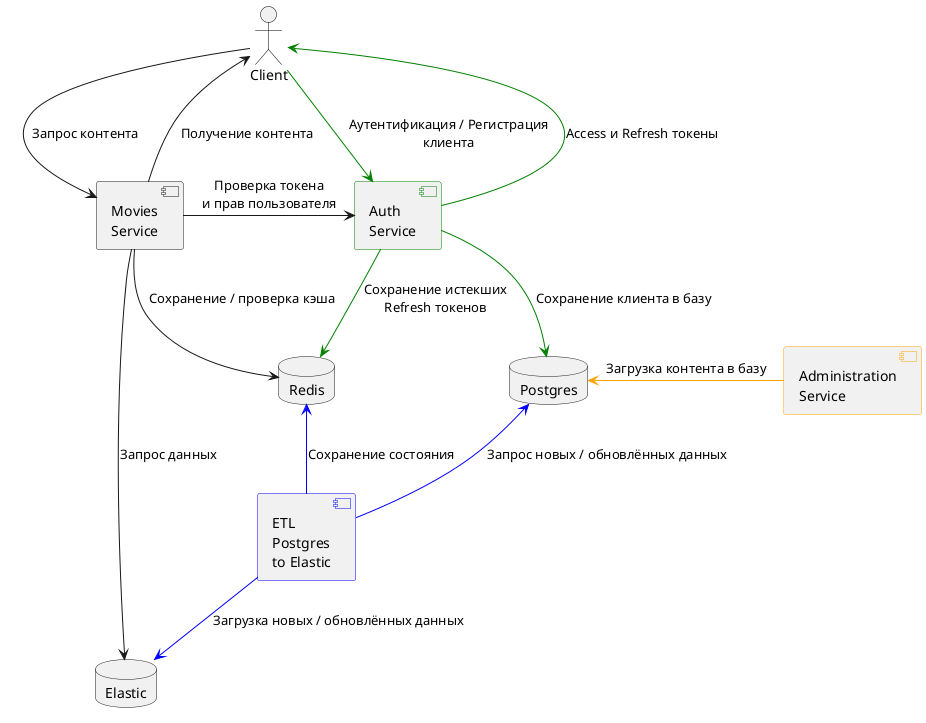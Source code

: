 @startuml
skinparam componentStyle uml2
actor Client #line:black
component "Administration\nService" as AdminService #line:orange
component "ETL\nPostgres\nto Elastic" as ETL_PG_ES #line:blue
component "Movies\nService" as Movies
component "Auth\nService" as Auth #line:green

database Postgres
database Redis
database Elastic


Client -[#green]> Auth: "Аутентификация / Регистрация\nклиента"
Auth -[#green]-> Postgres: "Сохранение клиента в базу"
Auth -[#green]> Client: "Access и Refresh токены"
Auth -[#green]> Redis: "Сохранение истекших\nRefresh токенов"

Client --> Movies: "Запрос контента"
Client <-- Movies: "Получение контента"
Movies -> Auth: "Проверка токена\nи прав пользователя"
Movies --> Redis: "Сохранение / проверка кэша"
Movies --> Elastic: "Запрос данных"

Postgres <-[#blue]- ETL_PG_ES: "Запрос новых / обновлённых данных"
Redis <-[#blue]- ETL_PG_ES : "Сохранение состояния"
ETL_PG_ES -[#blue]-> Elastic: "Загрузка новых / обновлённых данных"

Postgres <-[#orange] AdminService: "Загрузка контента в базу"
@enduml